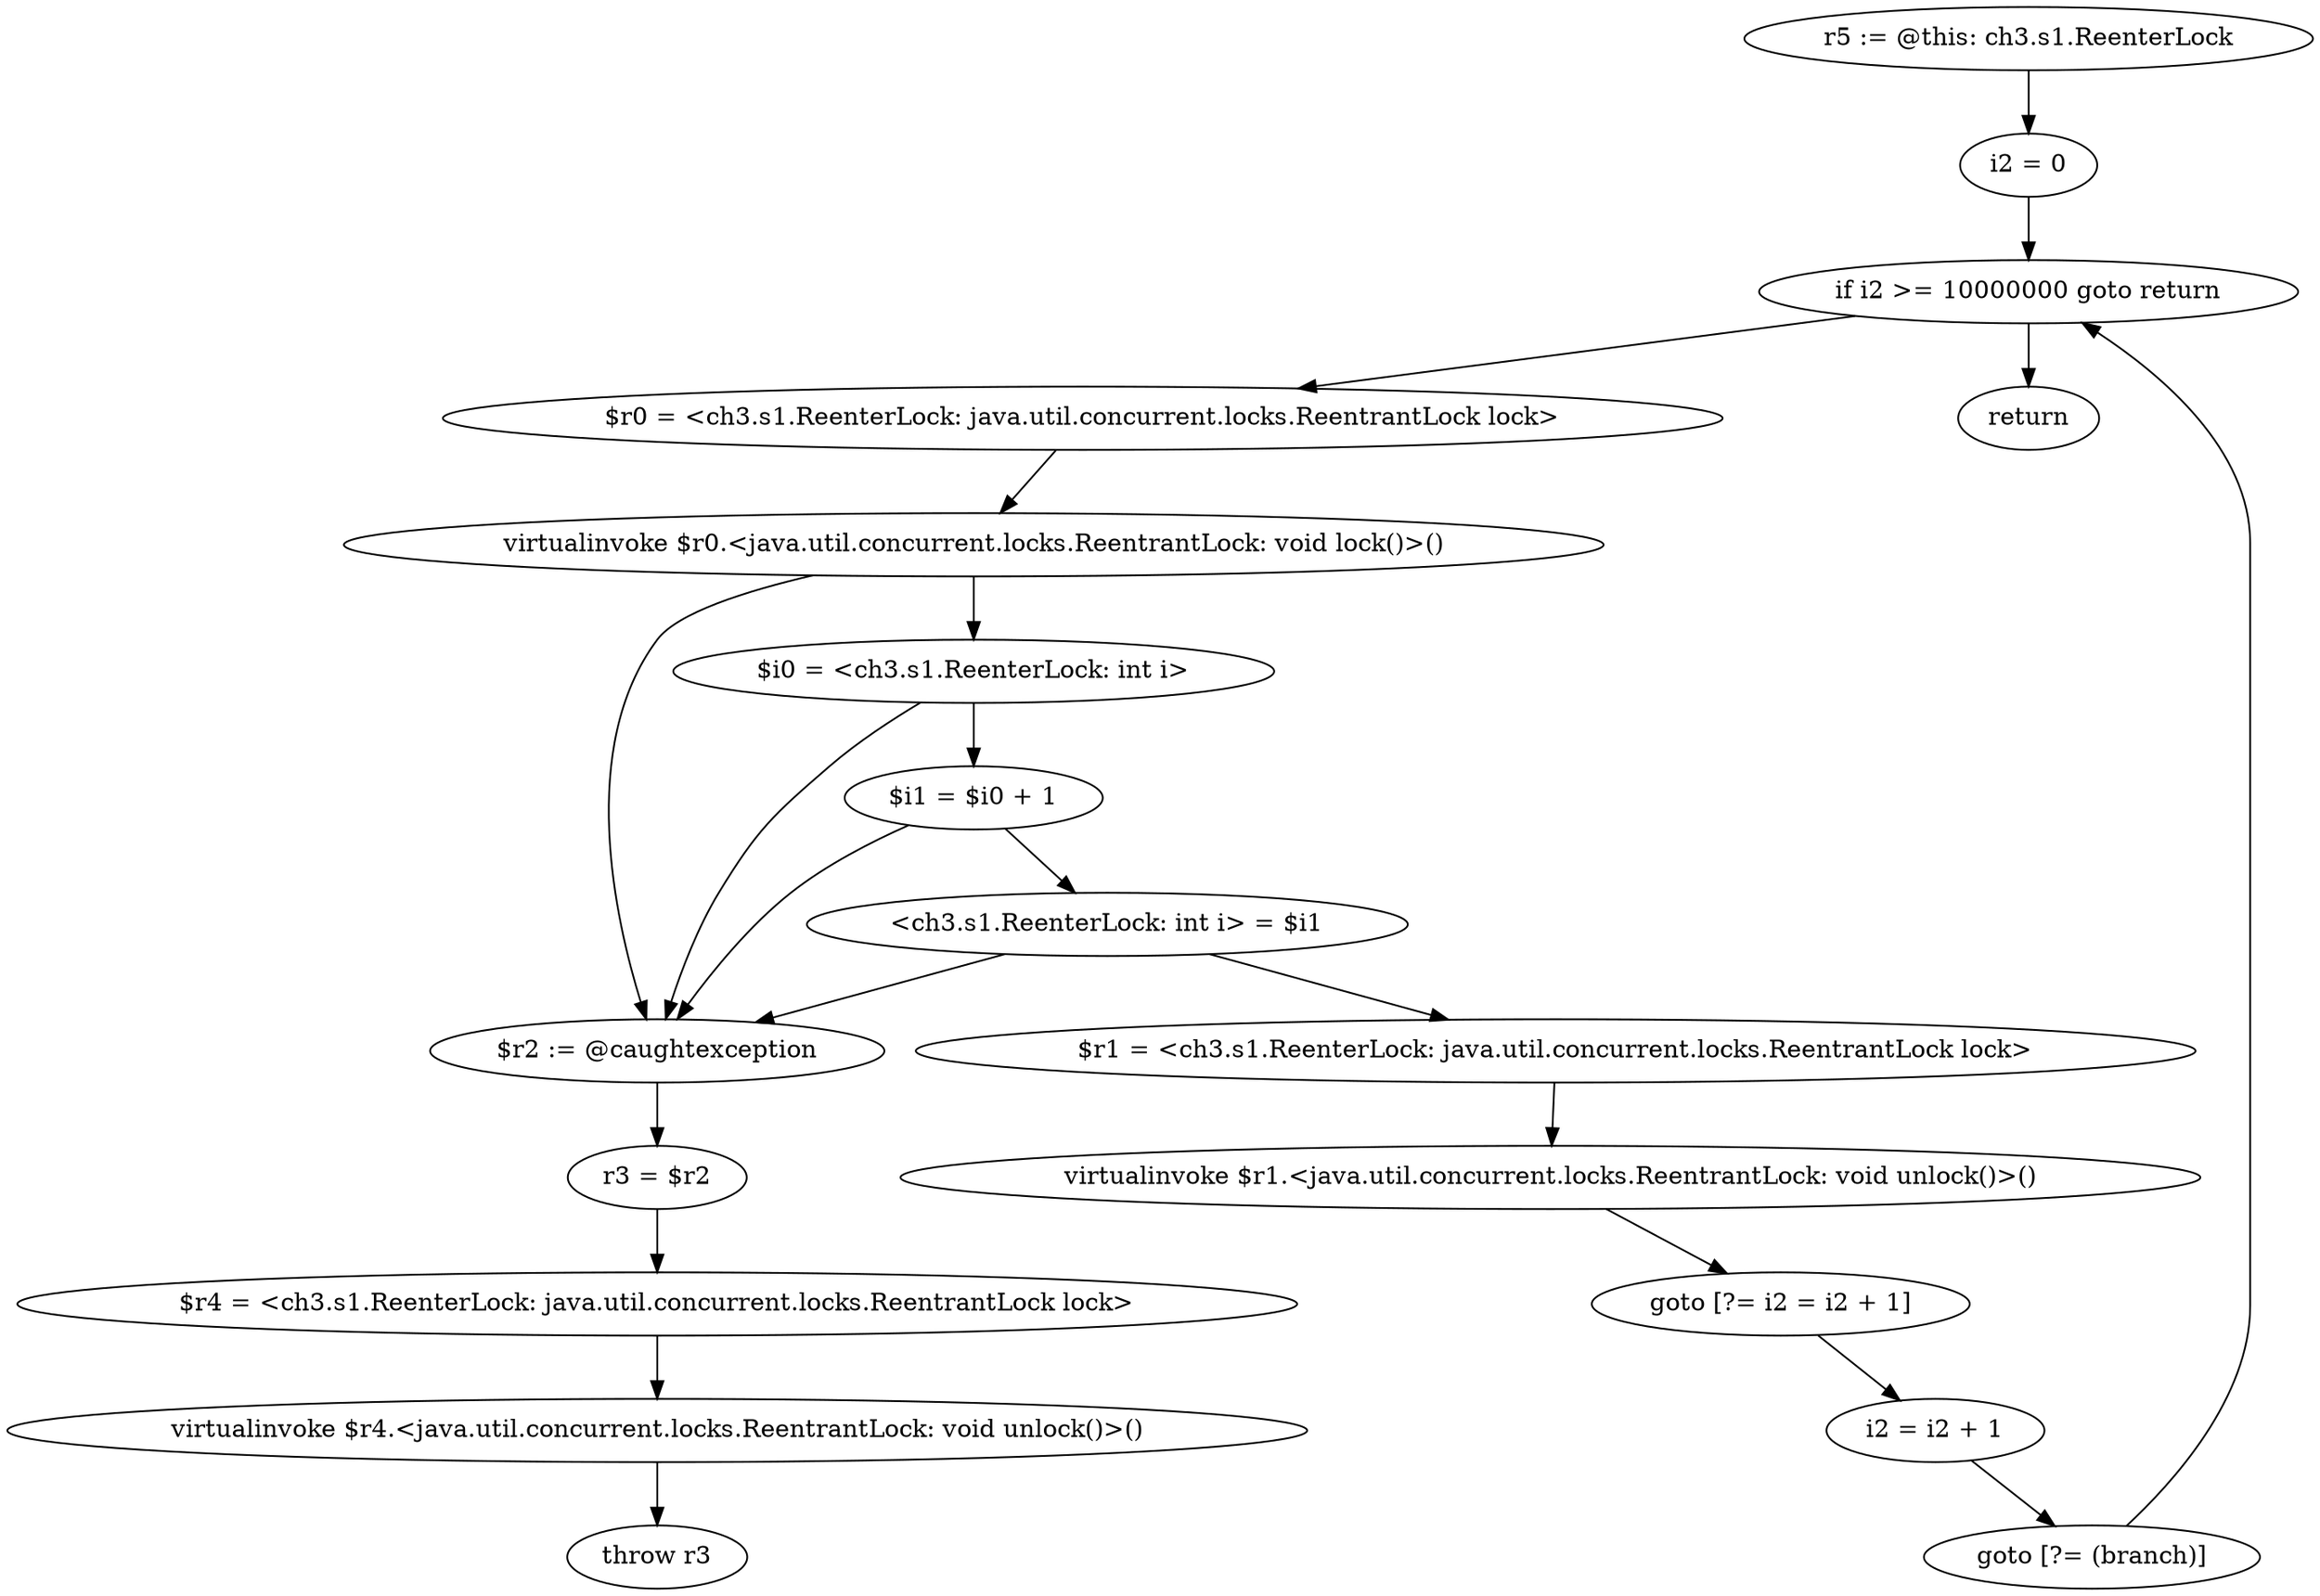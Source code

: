 digraph "unitGraph" {
    "r5 := @this: ch3.s1.ReenterLock"
    "i2 = 0"
    "if i2 >= 10000000 goto return"
    "$r0 = <ch3.s1.ReenterLock: java.util.concurrent.locks.ReentrantLock lock>"
    "virtualinvoke $r0.<java.util.concurrent.locks.ReentrantLock: void lock()>()"
    "$i0 = <ch3.s1.ReenterLock: int i>"
    "$i1 = $i0 + 1"
    "<ch3.s1.ReenterLock: int i> = $i1"
    "$r1 = <ch3.s1.ReenterLock: java.util.concurrent.locks.ReentrantLock lock>"
    "virtualinvoke $r1.<java.util.concurrent.locks.ReentrantLock: void unlock()>()"
    "goto [?= i2 = i2 + 1]"
    "$r2 := @caughtexception"
    "r3 = $r2"
    "$r4 = <ch3.s1.ReenterLock: java.util.concurrent.locks.ReentrantLock lock>"
    "virtualinvoke $r4.<java.util.concurrent.locks.ReentrantLock: void unlock()>()"
    "throw r3"
    "i2 = i2 + 1"
    "goto [?= (branch)]"
    "return"
    "r5 := @this: ch3.s1.ReenterLock"->"i2 = 0";
    "i2 = 0"->"if i2 >= 10000000 goto return";
    "if i2 >= 10000000 goto return"->"$r0 = <ch3.s1.ReenterLock: java.util.concurrent.locks.ReentrantLock lock>";
    "if i2 >= 10000000 goto return"->"return";
    "$r0 = <ch3.s1.ReenterLock: java.util.concurrent.locks.ReentrantLock lock>"->"virtualinvoke $r0.<java.util.concurrent.locks.ReentrantLock: void lock()>()";
    "virtualinvoke $r0.<java.util.concurrent.locks.ReentrantLock: void lock()>()"->"$i0 = <ch3.s1.ReenterLock: int i>";
    "virtualinvoke $r0.<java.util.concurrent.locks.ReentrantLock: void lock()>()"->"$r2 := @caughtexception";
    "$i0 = <ch3.s1.ReenterLock: int i>"->"$i1 = $i0 + 1";
    "$i0 = <ch3.s1.ReenterLock: int i>"->"$r2 := @caughtexception";
    "$i1 = $i0 + 1"->"<ch3.s1.ReenterLock: int i> = $i1";
    "$i1 = $i0 + 1"->"$r2 := @caughtexception";
    "<ch3.s1.ReenterLock: int i> = $i1"->"$r1 = <ch3.s1.ReenterLock: java.util.concurrent.locks.ReentrantLock lock>";
    "<ch3.s1.ReenterLock: int i> = $i1"->"$r2 := @caughtexception";
    "$r1 = <ch3.s1.ReenterLock: java.util.concurrent.locks.ReentrantLock lock>"->"virtualinvoke $r1.<java.util.concurrent.locks.ReentrantLock: void unlock()>()";
    "virtualinvoke $r1.<java.util.concurrent.locks.ReentrantLock: void unlock()>()"->"goto [?= i2 = i2 + 1]";
    "goto [?= i2 = i2 + 1]"->"i2 = i2 + 1";
    "$r2 := @caughtexception"->"r3 = $r2";
    "r3 = $r2"->"$r4 = <ch3.s1.ReenterLock: java.util.concurrent.locks.ReentrantLock lock>";
    "$r4 = <ch3.s1.ReenterLock: java.util.concurrent.locks.ReentrantLock lock>"->"virtualinvoke $r4.<java.util.concurrent.locks.ReentrantLock: void unlock()>()";
    "virtualinvoke $r4.<java.util.concurrent.locks.ReentrantLock: void unlock()>()"->"throw r3";
    "i2 = i2 + 1"->"goto [?= (branch)]";
    "goto [?= (branch)]"->"if i2 >= 10000000 goto return";
}
